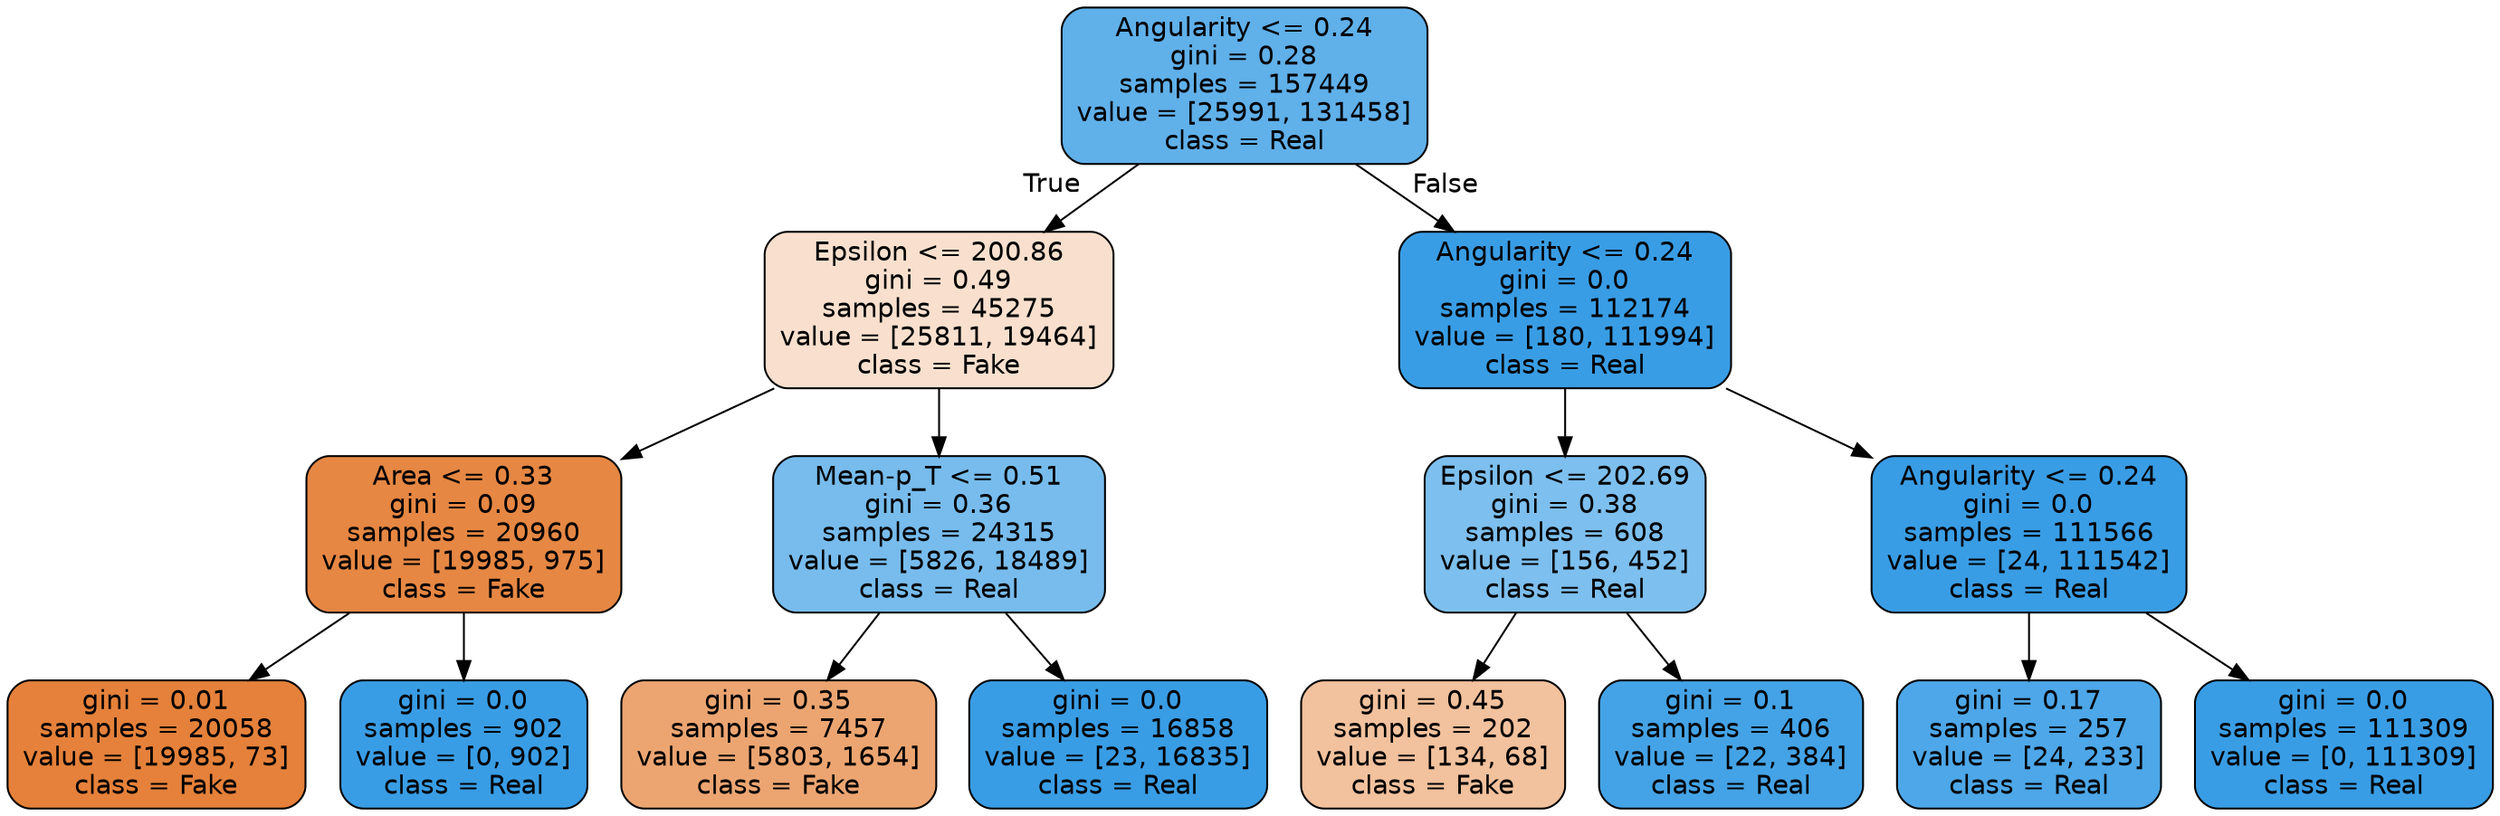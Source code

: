 digraph Tree {
node [shape=box, style="filled, rounded", color="black", fontname=helvetica] ;
edge [fontname=helvetica] ;
0 [label="Angularity <= 0.24\ngini = 0.28\nsamples = 157449\nvalue = [25991, 131458]\nclass = Real", fillcolor="#60b0ea"] ;
1 [label="Epsilon <= 200.86\ngini = 0.49\nsamples = 45275\nvalue = [25811, 19464]\nclass = Fake", fillcolor="#f9e0ce"] ;
0 -> 1 [labeldistance=2.5, labelangle=45, headlabel="True"] ;
2 [label="Area <= 0.33\ngini = 0.09\nsamples = 20960\nvalue = [19985, 975]\nclass = Fake", fillcolor="#e68743"] ;
1 -> 2 ;
3 [label="gini = 0.01\nsamples = 20058\nvalue = [19985, 73]\nclass = Fake", fillcolor="#e5813a"] ;
2 -> 3 ;
4 [label="gini = 0.0\nsamples = 902\nvalue = [0, 902]\nclass = Real", fillcolor="#399de5"] ;
2 -> 4 ;
5 [label="Mean-p_T <= 0.51\ngini = 0.36\nsamples = 24315\nvalue = [5826, 18489]\nclass = Real", fillcolor="#77bced"] ;
1 -> 5 ;
6 [label="gini = 0.35\nsamples = 7457\nvalue = [5803, 1654]\nclass = Fake", fillcolor="#eca571"] ;
5 -> 6 ;
7 [label="gini = 0.0\nsamples = 16858\nvalue = [23, 16835]\nclass = Real", fillcolor="#399de5"] ;
5 -> 7 ;
8 [label="Angularity <= 0.24\ngini = 0.0\nsamples = 112174\nvalue = [180, 111994]\nclass = Real", fillcolor="#399de5"] ;
0 -> 8 [labeldistance=2.5, labelangle=-45, headlabel="False"] ;
9 [label="Epsilon <= 202.69\ngini = 0.38\nsamples = 608\nvalue = [156, 452]\nclass = Real", fillcolor="#7dbfee"] ;
8 -> 9 ;
10 [label="gini = 0.45\nsamples = 202\nvalue = [134, 68]\nclass = Fake", fillcolor="#f2c19d"] ;
9 -> 10 ;
11 [label="gini = 0.1\nsamples = 406\nvalue = [22, 384]\nclass = Real", fillcolor="#44a3e6"] ;
9 -> 11 ;
12 [label="Angularity <= 0.24\ngini = 0.0\nsamples = 111566\nvalue = [24, 111542]\nclass = Real", fillcolor="#399de5"] ;
8 -> 12 ;
13 [label="gini = 0.17\nsamples = 257\nvalue = [24, 233]\nclass = Real", fillcolor="#4da7e8"] ;
12 -> 13 ;
14 [label="gini = 0.0\nsamples = 111309\nvalue = [0, 111309]\nclass = Real", fillcolor="#399de5"] ;
12 -> 14 ;
}